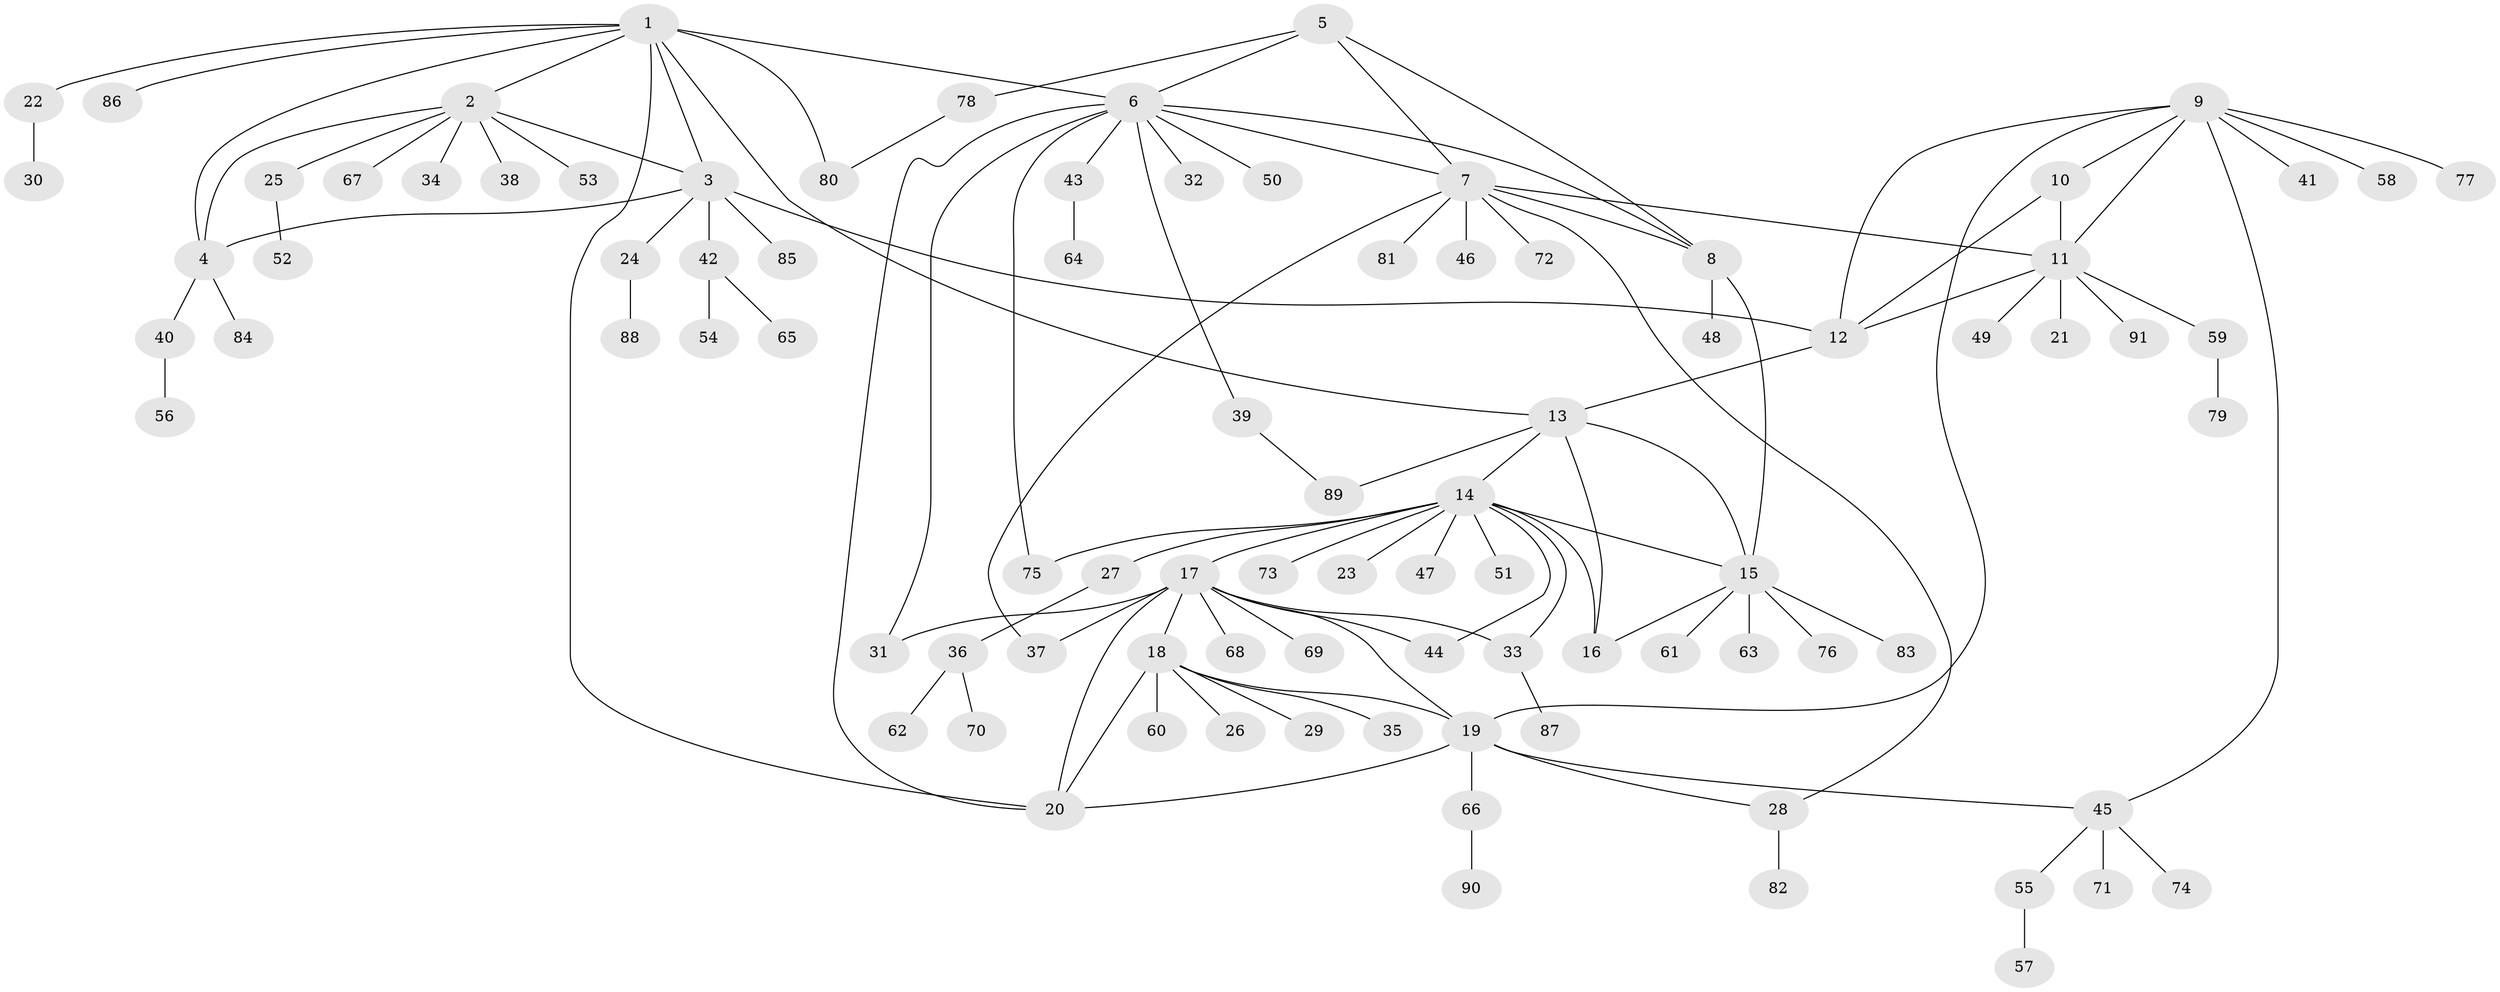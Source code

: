 // Generated by graph-tools (version 1.1) at 2025/37/03/09/25 02:37:46]
// undirected, 91 vertices, 120 edges
graph export_dot {
graph [start="1"]
  node [color=gray90,style=filled];
  1;
  2;
  3;
  4;
  5;
  6;
  7;
  8;
  9;
  10;
  11;
  12;
  13;
  14;
  15;
  16;
  17;
  18;
  19;
  20;
  21;
  22;
  23;
  24;
  25;
  26;
  27;
  28;
  29;
  30;
  31;
  32;
  33;
  34;
  35;
  36;
  37;
  38;
  39;
  40;
  41;
  42;
  43;
  44;
  45;
  46;
  47;
  48;
  49;
  50;
  51;
  52;
  53;
  54;
  55;
  56;
  57;
  58;
  59;
  60;
  61;
  62;
  63;
  64;
  65;
  66;
  67;
  68;
  69;
  70;
  71;
  72;
  73;
  74;
  75;
  76;
  77;
  78;
  79;
  80;
  81;
  82;
  83;
  84;
  85;
  86;
  87;
  88;
  89;
  90;
  91;
  1 -- 2;
  1 -- 3;
  1 -- 4;
  1 -- 6;
  1 -- 13;
  1 -- 20;
  1 -- 22;
  1 -- 80;
  1 -- 86;
  2 -- 3;
  2 -- 4;
  2 -- 25;
  2 -- 34;
  2 -- 38;
  2 -- 53;
  2 -- 67;
  3 -- 4;
  3 -- 12;
  3 -- 24;
  3 -- 42;
  3 -- 85;
  4 -- 40;
  4 -- 84;
  5 -- 6;
  5 -- 7;
  5 -- 8;
  5 -- 78;
  6 -- 7;
  6 -- 8;
  6 -- 20;
  6 -- 31;
  6 -- 32;
  6 -- 39;
  6 -- 43;
  6 -- 50;
  6 -- 75;
  7 -- 8;
  7 -- 11;
  7 -- 28;
  7 -- 37;
  7 -- 46;
  7 -- 72;
  7 -- 81;
  8 -- 15;
  8 -- 48;
  9 -- 10;
  9 -- 11;
  9 -- 12;
  9 -- 19;
  9 -- 41;
  9 -- 45;
  9 -- 58;
  9 -- 77;
  10 -- 11;
  10 -- 12;
  11 -- 12;
  11 -- 21;
  11 -- 49;
  11 -- 59;
  11 -- 91;
  12 -- 13;
  13 -- 14;
  13 -- 15;
  13 -- 16;
  13 -- 89;
  14 -- 15;
  14 -- 16;
  14 -- 17;
  14 -- 23;
  14 -- 27;
  14 -- 33;
  14 -- 44;
  14 -- 47;
  14 -- 51;
  14 -- 73;
  14 -- 75;
  15 -- 16;
  15 -- 61;
  15 -- 63;
  15 -- 76;
  15 -- 83;
  17 -- 18;
  17 -- 19;
  17 -- 20;
  17 -- 31;
  17 -- 33;
  17 -- 37;
  17 -- 44;
  17 -- 68;
  17 -- 69;
  18 -- 19;
  18 -- 20;
  18 -- 26;
  18 -- 29;
  18 -- 35;
  18 -- 60;
  19 -- 20;
  19 -- 28;
  19 -- 45;
  19 -- 66;
  22 -- 30;
  24 -- 88;
  25 -- 52;
  27 -- 36;
  28 -- 82;
  33 -- 87;
  36 -- 62;
  36 -- 70;
  39 -- 89;
  40 -- 56;
  42 -- 54;
  42 -- 65;
  43 -- 64;
  45 -- 55;
  45 -- 71;
  45 -- 74;
  55 -- 57;
  59 -- 79;
  66 -- 90;
  78 -- 80;
}
